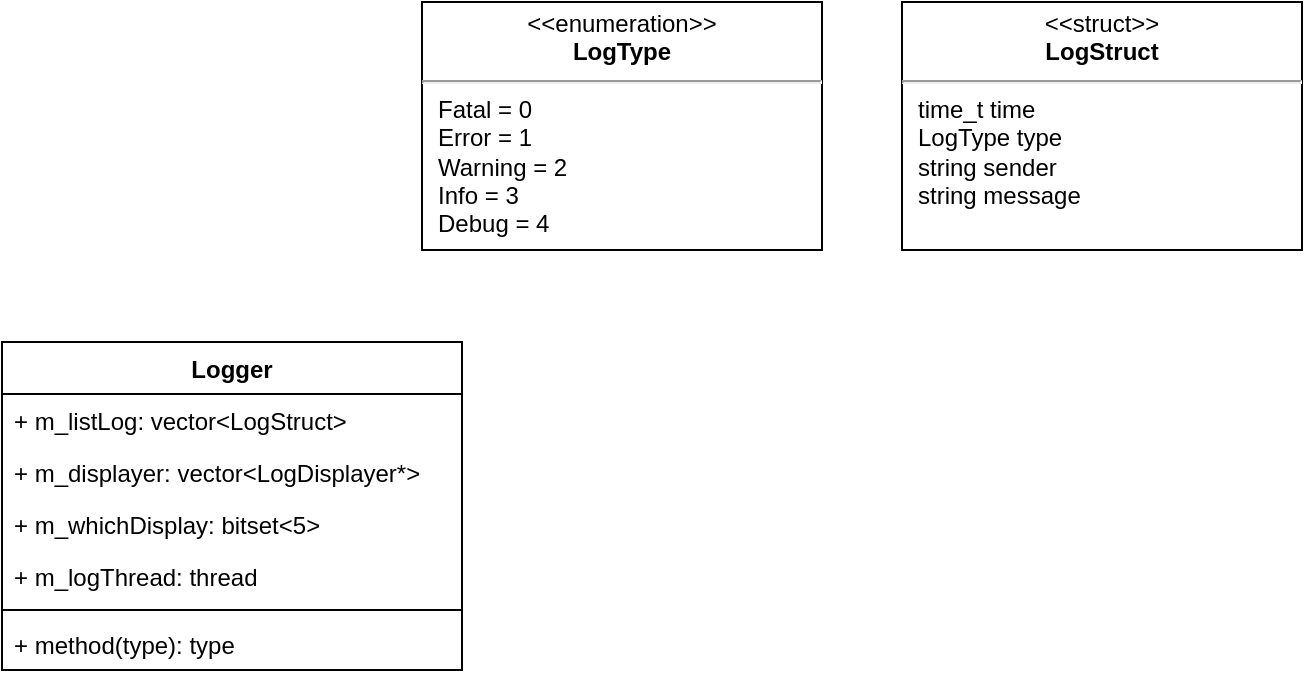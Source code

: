 <mxfile version="22.1.2" type="device">
  <diagram name="Page-1" id="WCvazjrgGnvY0nIQQ1-D">
    <mxGraphModel dx="819" dy="478" grid="1" gridSize="10" guides="1" tooltips="1" connect="1" arrows="1" fold="1" page="1" pageScale="1" pageWidth="827" pageHeight="1169" math="0" shadow="0">
      <root>
        <mxCell id="0" />
        <mxCell id="1" parent="0" />
        <mxCell id="_G-wzWS6SgB-KpHRwwN0-1" value="Logger" style="swimlane;fontStyle=1;align=center;verticalAlign=top;childLayout=stackLayout;horizontal=1;startSize=26;horizontalStack=0;resizeParent=1;resizeParentMax=0;resizeLast=0;collapsible=1;marginBottom=0;whiteSpace=wrap;html=1;" vertex="1" parent="1">
          <mxGeometry x="70" y="210" width="230" height="164" as="geometry" />
        </mxCell>
        <mxCell id="_G-wzWS6SgB-KpHRwwN0-2" value="+ m_listLog: vector&amp;lt;LogStruct&amp;gt;" style="text;strokeColor=none;fillColor=none;align=left;verticalAlign=top;spacingLeft=4;spacingRight=4;overflow=hidden;rotatable=0;points=[[0,0.5],[1,0.5]];portConstraint=eastwest;whiteSpace=wrap;html=1;" vertex="1" parent="_G-wzWS6SgB-KpHRwwN0-1">
          <mxGeometry y="26" width="230" height="26" as="geometry" />
        </mxCell>
        <mxCell id="_G-wzWS6SgB-KpHRwwN0-8" value="+ m_displayer: vector&amp;lt;LogDisplayer*&amp;gt;" style="text;strokeColor=none;fillColor=none;align=left;verticalAlign=top;spacingLeft=4;spacingRight=4;overflow=hidden;rotatable=0;points=[[0,0.5],[1,0.5]];portConstraint=eastwest;whiteSpace=wrap;html=1;" vertex="1" parent="_G-wzWS6SgB-KpHRwwN0-1">
          <mxGeometry y="52" width="230" height="26" as="geometry" />
        </mxCell>
        <mxCell id="_G-wzWS6SgB-KpHRwwN0-9" value="+ m_whichDisplay: bitset&amp;lt;5&amp;gt;" style="text;strokeColor=none;fillColor=none;align=left;verticalAlign=top;spacingLeft=4;spacingRight=4;overflow=hidden;rotatable=0;points=[[0,0.5],[1,0.5]];portConstraint=eastwest;whiteSpace=wrap;html=1;" vertex="1" parent="_G-wzWS6SgB-KpHRwwN0-1">
          <mxGeometry y="78" width="230" height="26" as="geometry" />
        </mxCell>
        <mxCell id="_G-wzWS6SgB-KpHRwwN0-10" value="+ m_logThread: thread" style="text;strokeColor=none;fillColor=none;align=left;verticalAlign=top;spacingLeft=4;spacingRight=4;overflow=hidden;rotatable=0;points=[[0,0.5],[1,0.5]];portConstraint=eastwest;whiteSpace=wrap;html=1;" vertex="1" parent="_G-wzWS6SgB-KpHRwwN0-1">
          <mxGeometry y="104" width="230" height="26" as="geometry" />
        </mxCell>
        <mxCell id="_G-wzWS6SgB-KpHRwwN0-3" value="" style="line;strokeWidth=1;fillColor=none;align=left;verticalAlign=middle;spacingTop=-1;spacingLeft=3;spacingRight=3;rotatable=0;labelPosition=right;points=[];portConstraint=eastwest;strokeColor=inherit;" vertex="1" parent="_G-wzWS6SgB-KpHRwwN0-1">
          <mxGeometry y="130" width="230" height="8" as="geometry" />
        </mxCell>
        <mxCell id="_G-wzWS6SgB-KpHRwwN0-4" value="+ method(type): type" style="text;strokeColor=none;fillColor=none;align=left;verticalAlign=top;spacingLeft=4;spacingRight=4;overflow=hidden;rotatable=0;points=[[0,0.5],[1,0.5]];portConstraint=eastwest;whiteSpace=wrap;html=1;" vertex="1" parent="_G-wzWS6SgB-KpHRwwN0-1">
          <mxGeometry y="138" width="230" height="26" as="geometry" />
        </mxCell>
        <mxCell id="_G-wzWS6SgB-KpHRwwN0-5" value="&lt;p style=&quot;margin:0px;margin-top:4px;text-align:center;&quot;&gt;&amp;lt;&amp;lt;enumeration&amp;gt;&amp;gt;&lt;br&gt;&lt;b&gt;LogType&lt;/b&gt;&lt;/p&gt;&lt;hr&gt;&lt;p style=&quot;margin:0px;margin-left:8px;text-align:left;&quot;&gt;Fatal = 0&lt;br&gt;Error = 1&lt;/p&gt;&lt;p style=&quot;margin:0px;margin-left:8px;text-align:left;&quot;&gt;Warning = 2&lt;/p&gt;&lt;p style=&quot;margin:0px;margin-left:8px;text-align:left;&quot;&gt;Info = 3&lt;/p&gt;&lt;p style=&quot;margin:0px;margin-left:8px;text-align:left;&quot;&gt;Debug = 4&lt;/p&gt;" style="shape=rect;html=1;overflow=fill;whiteSpace=wrap;" vertex="1" parent="1">
          <mxGeometry x="280" y="40" width="200" height="124" as="geometry" />
        </mxCell>
        <mxCell id="_G-wzWS6SgB-KpHRwwN0-7" value="&lt;p style=&quot;margin:0px;margin-top:4px;text-align:center;&quot;&gt;&amp;lt;&amp;lt;struct&amp;gt;&amp;gt;&lt;br&gt;&lt;b&gt;LogStruct&lt;/b&gt;&lt;/p&gt;&lt;hr&gt;&lt;p style=&quot;margin:0px;margin-left:8px;text-align:left;&quot;&gt;time_t time&lt;/p&gt;&lt;p style=&quot;margin:0px;margin-left:8px;text-align:left;&quot;&gt;LogType type&lt;/p&gt;&lt;p style=&quot;margin:0px;margin-left:8px;text-align:left;&quot;&gt;string sender&lt;/p&gt;&lt;p style=&quot;margin:0px;margin-left:8px;text-align:left;&quot;&gt;string message&lt;/p&gt;" style="shape=rect;html=1;overflow=fill;whiteSpace=wrap;" vertex="1" parent="1">
          <mxGeometry x="520" y="40" width="200" height="124" as="geometry" />
        </mxCell>
      </root>
    </mxGraphModel>
  </diagram>
</mxfile>
